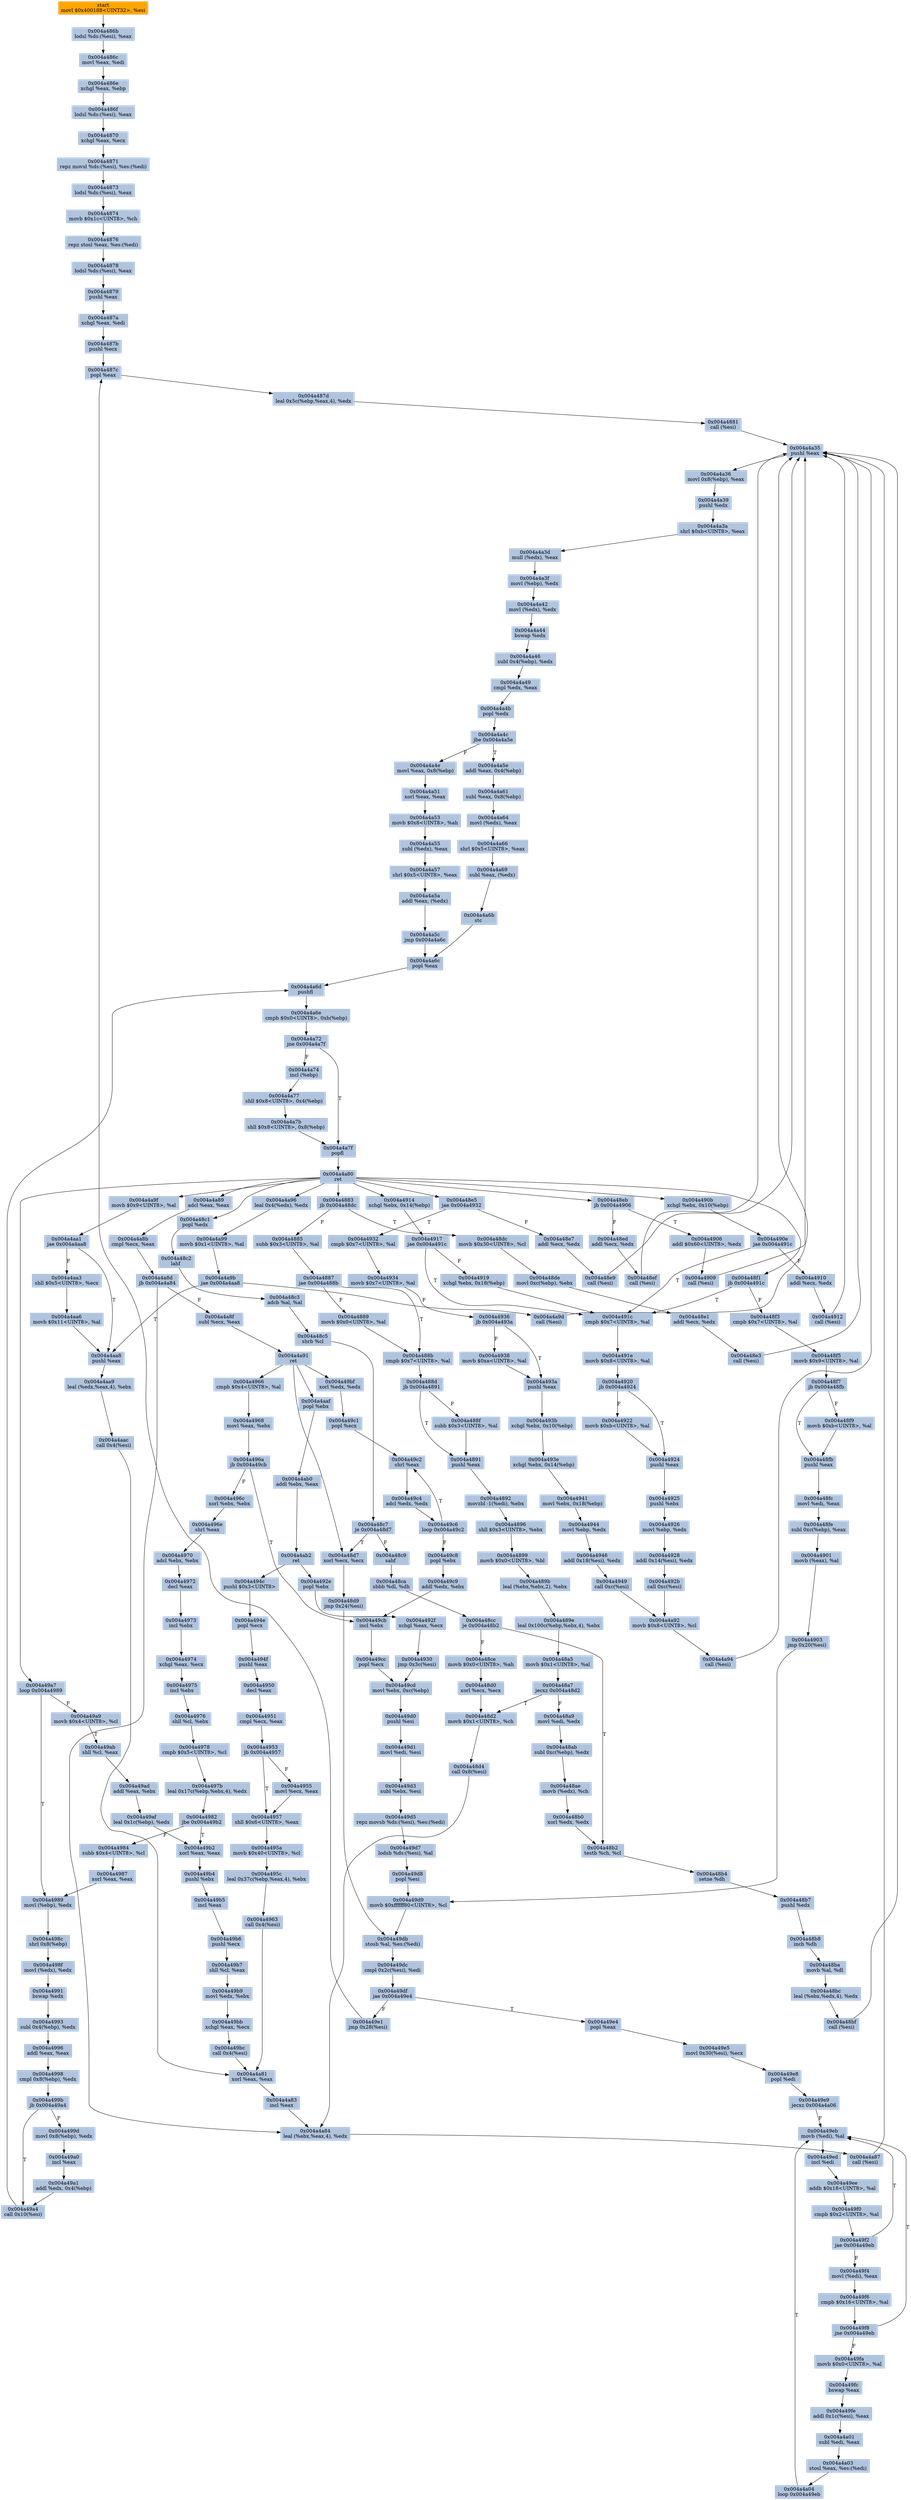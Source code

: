 digraph G {
node[shape=rectangle,style=filled,fillcolor=lightsteelblue,color=lightsteelblue]
bgcolor="transparent"
a0x004a4866movl_0x400188UINT32_esi[label="start\nmovl $0x400188<UINT32>, %esi",color="lightgrey",fillcolor="orange"];
a0x004a486blodsl_ds_esi__eax[label="0x004a486b\nlodsl %ds:(%esi), %eax"];
a0x004a486cmovl_eax_edi[label="0x004a486c\nmovl %eax, %edi"];
a0x004a486exchgl_eax_ebp[label="0x004a486e\nxchgl %eax, %ebp"];
a0x004a486flodsl_ds_esi__eax[label="0x004a486f\nlodsl %ds:(%esi), %eax"];
a0x004a4870xchgl_eax_ecx[label="0x004a4870\nxchgl %eax, %ecx"];
a0x004a4871repz_movsl_ds_esi__es_edi_[label="0x004a4871\nrepz movsl %ds:(%esi), %es:(%edi)"];
a0x004a4873lodsl_ds_esi__eax[label="0x004a4873\nlodsl %ds:(%esi), %eax"];
a0x004a4874movb_0x1cUINT8_ch[label="0x004a4874\nmovb $0x1c<UINT8>, %ch"];
a0x004a4876repz_stosl_eax_es_edi_[label="0x004a4876\nrepz stosl %eax, %es:(%edi)"];
a0x004a4878lodsl_ds_esi__eax[label="0x004a4878\nlodsl %ds:(%esi), %eax"];
a0x004a4879pushl_eax[label="0x004a4879\npushl %eax"];
a0x004a487axchgl_eax_edi[label="0x004a487a\nxchgl %eax, %edi"];
a0x004a487bpushl_ecx[label="0x004a487b\npushl %ecx"];
a0x004a487cpopl_eax[label="0x004a487c\npopl %eax"];
a0x004a487dleal_0x5cebpeax4__edx[label="0x004a487d\nleal 0x5c(%ebp,%eax,4), %edx"];
a0x004a4881call_esi_[label="0x004a4881\ncall (%esi)"];
a0x004a4a35pushl_eax[label="0x004a4a35\npushl %eax"];
a0x004a4a36movl_0x8ebp__eax[label="0x004a4a36\nmovl 0x8(%ebp), %eax"];
a0x004a4a39pushl_edx[label="0x004a4a39\npushl %edx"];
a0x004a4a3ashrl_0xbUINT8_eax[label="0x004a4a3a\nshrl $0xb<UINT8>, %eax"];
a0x004a4a3dmull_edx__eax[label="0x004a4a3d\nmull (%edx), %eax"];
a0x004a4a3fmovl_ebp__edx[label="0x004a4a3f\nmovl (%ebp), %edx"];
a0x004a4a42movl_edx__edx[label="0x004a4a42\nmovl (%edx), %edx"];
a0x004a4a44bswap_edx[label="0x004a4a44\nbswap %edx"];
a0x004a4a46subl_0x4ebp__edx[label="0x004a4a46\nsubl 0x4(%ebp), %edx"];
a0x004a4a49cmpl_edx_eax[label="0x004a4a49\ncmpl %edx, %eax"];
a0x004a4a4bpopl_edx[label="0x004a4a4b\npopl %edx"];
a0x004a4a4cjbe_0x004a4a5e[label="0x004a4a4c\njbe 0x004a4a5e"];
a0x004a4a4emovl_eax_0x8ebp_[label="0x004a4a4e\nmovl %eax, 0x8(%ebp)"];
a0x004a4a51xorl_eax_eax[label="0x004a4a51\nxorl %eax, %eax"];
a0x004a4a53movb_0x8UINT8_ah[label="0x004a4a53\nmovb $0x8<UINT8>, %ah"];
a0x004a4a55subl_edx__eax[label="0x004a4a55\nsubl (%edx), %eax"];
a0x004a4a57shrl_0x5UINT8_eax[label="0x004a4a57\nshrl $0x5<UINT8>, %eax"];
a0x004a4a5aaddl_eax_edx_[label="0x004a4a5a\naddl %eax, (%edx)"];
a0x004a4a5cjmp_0x004a4a6c[label="0x004a4a5c\njmp 0x004a4a6c"];
a0x004a4a6cpopl_eax[label="0x004a4a6c\npopl %eax"];
a0x004a4a6dpushfl_[label="0x004a4a6d\npushfl "];
a0x004a4a6ecmpb_0x0UINT8_0xbebp_[label="0x004a4a6e\ncmpb $0x0<UINT8>, 0xb(%ebp)"];
a0x004a4a72jne_0x004a4a7f[label="0x004a4a72\njne 0x004a4a7f"];
a0x004a4a7fpopfl_[label="0x004a4a7f\npopfl "];
a0x004a4a80ret[label="0x004a4a80\nret"];
a0x004a4883jb_0x004a48dc[label="0x004a4883\njb 0x004a48dc"];
a0x004a4885subb_0x3UINT8_al[label="0x004a4885\nsubb $0x3<UINT8>, %al"];
a0x004a4887jae_0x004a488b[label="0x004a4887\njae 0x004a488b"];
a0x004a4889movb_0x0UINT8_al[label="0x004a4889\nmovb $0x0<UINT8>, %al"];
a0x004a488bcmpb_0x7UINT8_al[label="0x004a488b\ncmpb $0x7<UINT8>, %al"];
a0x004a488djb_0x004a4891[label="0x004a488d\njb 0x004a4891"];
a0x004a4891pushl_eax[label="0x004a4891\npushl %eax"];
a0x004a4892movzbl__1edi__ebx[label="0x004a4892\nmovzbl -1(%edi), %ebx"];
a0x004a4896shll_0x3UINT8_ebx[label="0x004a4896\nshll $0x3<UINT8>, %ebx"];
a0x004a4899movb_0x0UINT8_bl[label="0x004a4899\nmovb $0x0<UINT8>, %bl"];
a0x004a489bleal_ebxebx2__ebx[label="0x004a489b\nleal (%ebx,%ebx,2), %ebx"];
a0x004a489eleal_0x100cebpebx4__ebx[label="0x004a489e\nleal 0x100c(%ebp,%ebx,4), %ebx"];
a0x004a48a5movb_0x1UINT8_al[label="0x004a48a5\nmovb $0x1<UINT8>, %al"];
a0x004a48a7jecxz_0x004a48d2[label="0x004a48a7\njecxz 0x004a48d2"];
a0x004a48d2movb_0x1UINT8_ch[label="0x004a48d2\nmovb $0x1<UINT8>, %ch"];
a0x004a48d4call_0x8esi_[label="0x004a48d4\ncall 0x8(%esi)"];
a0x004a4a84leal_ebxeax4__edx[label="0x004a4a84\nleal (%ebx,%eax,4), %edx"];
a0x004a4a87call_esi_[label="0x004a4a87\ncall (%esi)"];
a0x004a4a89adcl_eax_eax[label="0x004a4a89\nadcl %eax, %eax"];
a0x004a4a8bcmpl_ecx_eax[label="0x004a4a8b\ncmpl %ecx, %eax"];
a0x004a4a8djb_0x004a4a84[label="0x004a4a8d\njb 0x004a4a84"];
a0x004a4a5eaddl_eax_0x4ebp_[label="0x004a4a5e\naddl %eax, 0x4(%ebp)"];
a0x004a4a61subl_eax_0x8ebp_[label="0x004a4a61\nsubl %eax, 0x8(%ebp)"];
a0x004a4a64movl_edx__eax[label="0x004a4a64\nmovl (%edx), %eax"];
a0x004a4a66shrl_0x5UINT8_eax[label="0x004a4a66\nshrl $0x5<UINT8>, %eax"];
a0x004a4a69subl_eax_edx_[label="0x004a4a69\nsubl %eax, (%edx)"];
a0x004a4a6bstc_[label="0x004a4a6b\nstc "];
a0x004a4a74incl_ebp_[label="0x004a4a74\nincl (%ebp)"];
a0x004a4a77shll_0x8UINT8_0x4ebp_[label="0x004a4a77\nshll $0x8<UINT8>, 0x4(%ebp)"];
a0x004a4a7bshll_0x8UINT8_0x8ebp_[label="0x004a4a7b\nshll $0x8<UINT8>, 0x8(%ebp)"];
a0x004a4a8fsubl_ecx_eax[label="0x004a4a8f\nsubl %ecx, %eax"];
a0x004a4a91ret[label="0x004a4a91\nret"];
a0x004a48d7xorl_ecx_ecx[label="0x004a48d7\nxorl %ecx, %ecx"];
a0x004a48d9jmp_0x24esi_[label="0x004a48d9\njmp 0x24(%esi)"];
a0x004a49dbstosb_al_es_edi_[label="0x004a49db\nstosb %al, %es:(%edi)"];
a0x004a49dccmpl_0x2cesi__edi[label="0x004a49dc\ncmpl 0x2c(%esi), %edi"];
a0x004a49dfjae_0x004a49e4[label="0x004a49df\njae 0x004a49e4"];
a0x004a49e1jmp_0x28esi_[label="0x004a49e1\njmp 0x28(%esi)"];
a0x004a48dcmovb_0x30UINT8_cl[label="0x004a48dc\nmovb $0x30<UINT8>, %cl"];
a0x004a48demovl_0xcebp__ebx[label="0x004a48de\nmovl 0xc(%ebp), %ebx"];
a0x004a48e1addl_ecx_edx[label="0x004a48e1\naddl %ecx, %edx"];
a0x004a48e3call_esi_[label="0x004a48e3\ncall (%esi)"];
a0x004a48e5jae_0x004a4932[label="0x004a48e5\njae 0x004a4932"];
a0x004a4932cmpb_0x7UINT8_al[label="0x004a4932\ncmpb $0x7<UINT8>, %al"];
a0x004a4934movb_0x7UINT8_al[label="0x004a4934\nmovb $0x7<UINT8>, %al"];
a0x004a4936jb_0x004a493a[label="0x004a4936\njb 0x004a493a"];
a0x004a493apushl_eax[label="0x004a493a\npushl %eax"];
a0x004a493bxchgl_ebx_0x10ebp_[label="0x004a493b\nxchgl %ebx, 0x10(%ebp)"];
a0x004a493exchgl_ebx_0x14ebp_[label="0x004a493e\nxchgl %ebx, 0x14(%ebp)"];
a0x004a4941movl_ebx_0x18ebp_[label="0x004a4941\nmovl %ebx, 0x18(%ebp)"];
a0x004a4944movl_ebp_edx[label="0x004a4944\nmovl %ebp, %edx"];
a0x004a4946addl_0x18esi__edx[label="0x004a4946\naddl 0x18(%esi), %edx"];
a0x004a4949call_0xcesi_[label="0x004a4949\ncall 0xc(%esi)"];
a0x004a4a92movb_0x8UINT8_cl[label="0x004a4a92\nmovb $0x8<UINT8>, %cl"];
a0x004a4a94call_esi_[label="0x004a4a94\ncall (%esi)"];
a0x004a4a96leal_0x4edx__edx[label="0x004a4a96\nleal 0x4(%edx), %edx"];
a0x004a4a99movb_0x1UINT8_al[label="0x004a4a99\nmovb $0x1<UINT8>, %al"];
a0x004a4a9bjae_0x004a4aa8[label="0x004a4a9b\njae 0x004a4aa8"];
a0x004a4a9dcall_esi_[label="0x004a4a9d\ncall (%esi)"];
a0x004a4a9fmovb_0x9UINT8_al[label="0x004a4a9f\nmovb $0x9<UINT8>, %al"];
a0x004a4aa1jae_0x004a4aa8[label="0x004a4aa1\njae 0x004a4aa8"];
a0x004a4aa3shll_0x5UINT8_ecx[label="0x004a4aa3\nshll $0x5<UINT8>, %ecx"];
a0x004a4aa6movb_0x11UINT8_al[label="0x004a4aa6\nmovb $0x11<UINT8>, %al"];
a0x004a4aa8pushl_eax[label="0x004a4aa8\npushl %eax"];
a0x004a4aa9leal_edxeax4__ebx[label="0x004a4aa9\nleal (%edx,%eax,4), %ebx"];
a0x004a4aaccall_0x4esi_[label="0x004a4aac\ncall 0x4(%esi)"];
a0x004a4a81xorl_eax_eax[label="0x004a4a81\nxorl %eax, %eax"];
a0x004a4a83incl_eax[label="0x004a4a83\nincl %eax"];
a0x004a4aafpopl_ebx[label="0x004a4aaf\npopl %ebx"];
a0x004a4ab0addl_ebx_eax[label="0x004a4ab0\naddl %ebx, %eax"];
a0x004a4ab2ret[label="0x004a4ab2\nret"];
a0x004a494cpushl_0x3UINT8[label="0x004a494c\npushl $0x3<UINT8>"];
a0x004a494epopl_ecx[label="0x004a494e\npopl %ecx"];
a0x004a494fpushl_eax[label="0x004a494f\npushl %eax"];
a0x004a4950decl_eax[label="0x004a4950\ndecl %eax"];
a0x004a4951cmpl_ecx_eax[label="0x004a4951\ncmpl %ecx, %eax"];
a0x004a4953jb_0x004a4957[label="0x004a4953\njb 0x004a4957"];
a0x004a4955movl_ecx_eax[label="0x004a4955\nmovl %ecx, %eax"];
a0x004a4957shll_0x6UINT8_eax[label="0x004a4957\nshll $0x6<UINT8>, %eax"];
a0x004a495amovb_0x40UINT8_cl[label="0x004a495a\nmovb $0x40<UINT8>, %cl"];
a0x004a495cleal_0x37cebpeax4__ebx[label="0x004a495c\nleal 0x37c(%ebp,%eax,4), %ebx"];
a0x004a4963call_0x4esi_[label="0x004a4963\ncall 0x4(%esi)"];
a0x004a4966cmpb_0x4UINT8_al[label="0x004a4966\ncmpb $0x4<UINT8>, %al"];
a0x004a4968movl_eax_ebx[label="0x004a4968\nmovl %eax, %ebx"];
a0x004a496ajb_0x004a49cb[label="0x004a496a\njb 0x004a49cb"];
a0x004a496cxorl_ebx_ebx[label="0x004a496c\nxorl %ebx, %ebx"];
a0x004a496eshrl_eax[label="0x004a496e\nshrl %eax"];
a0x004a4970adcl_ebx_ebx[label="0x004a4970\nadcl %ebx, %ebx"];
a0x004a4972decl_eax[label="0x004a4972\ndecl %eax"];
a0x004a4973incl_ebx[label="0x004a4973\nincl %ebx"];
a0x004a4974xchgl_eax_ecx[label="0x004a4974\nxchgl %eax, %ecx"];
a0x004a4975incl_ebx[label="0x004a4975\nincl %ebx"];
a0x004a4976shll_cl_ebx[label="0x004a4976\nshll %cl, %ebx"];
a0x004a4978cmpb_0x5UINT8_cl[label="0x004a4978\ncmpb $0x5<UINT8>, %cl"];
a0x004a497bleal_0x17cebpebx4__edx[label="0x004a497b\nleal 0x17c(%ebp,%ebx,4), %edx"];
a0x004a4982jbe_0x004a49b2[label="0x004a4982\njbe 0x004a49b2"];
a0x004a49b2xorl_eax_eax[label="0x004a49b2\nxorl %eax, %eax"];
a0x004a49b4pushl_ebx[label="0x004a49b4\npushl %ebx"];
a0x004a49b5incl_eax[label="0x004a49b5\nincl %eax"];
a0x004a49b6pushl_ecx[label="0x004a49b6\npushl %ecx"];
a0x004a49b7shll_cl_eax[label="0x004a49b7\nshll %cl, %eax"];
a0x004a49b9movl_edx_ebx[label="0x004a49b9\nmovl %edx, %ebx"];
a0x004a49bbxchgl_eax_ecx[label="0x004a49bb\nxchgl %eax, %ecx"];
a0x004a49bccall_0x4esi_[label="0x004a49bc\ncall 0x4(%esi)"];
a0x004a49bfxorl_edx_edx[label="0x004a49bf\nxorl %edx, %edx"];
a0x004a49c1popl_ecx[label="0x004a49c1\npopl %ecx"];
a0x004a49c2shrl_eax[label="0x004a49c2\nshrl %eax"];
a0x004a49c4adcl_edx_edx[label="0x004a49c4\nadcl %edx, %edx"];
a0x004a49c6loop_0x004a49c2[label="0x004a49c6\nloop 0x004a49c2"];
a0x004a49c8popl_ebx[label="0x004a49c8\npopl %ebx"];
a0x004a49c9addl_edx_ebx[label="0x004a49c9\naddl %edx, %ebx"];
a0x004a49cbincl_ebx[label="0x004a49cb\nincl %ebx"];
a0x004a49ccpopl_ecx[label="0x004a49cc\npopl %ecx"];
a0x004a49cdmovl_ebx_0xcebp_[label="0x004a49cd\nmovl %ebx, 0xc(%ebp)"];
a0x004a49d0pushl_esi[label="0x004a49d0\npushl %esi"];
a0x004a49d1movl_edi_esi[label="0x004a49d1\nmovl %edi, %esi"];
a0x004a49d3subl_ebx_esi[label="0x004a49d3\nsubl %ebx, %esi"];
a0x004a49d5repz_movsb_ds_esi__es_edi_[label="0x004a49d5\nrepz movsb %ds:(%esi), %es:(%edi)"];
a0x004a49d7lodsb_ds_esi__al[label="0x004a49d7\nlodsb %ds:(%esi), %al"];
a0x004a49d8popl_esi[label="0x004a49d8\npopl %esi"];
a0x004a49d9movb_0xffffff80UINT8_cl[label="0x004a49d9\nmovb $0xffffff80<UINT8>, %cl"];
a0x004a48a9movl_edi_edx[label="0x004a48a9\nmovl %edi, %edx"];
a0x004a48absubl_0xcebp__edx[label="0x004a48ab\nsubl 0xc(%ebp), %edx"];
a0x004a48aemovb_edx__ch[label="0x004a48ae\nmovb (%edx), %ch"];
a0x004a48b0xorl_edx_edx[label="0x004a48b0\nxorl %edx, %edx"];
a0x004a48b2testb_ch_cl[label="0x004a48b2\ntestb %ch, %cl"];
a0x004a48b4setne_dh[label="0x004a48b4\nsetne %dh"];
a0x004a48b7pushl_edx[label="0x004a48b7\npushl %edx"];
a0x004a48b8incb_dh[label="0x004a48b8\nincb %dh"];
a0x004a48bamovb_al_dl[label="0x004a48ba\nmovb %al, %dl"];
a0x004a48bcleal_ebxedx4__edx[label="0x004a48bc\nleal (%ebx,%edx,4), %edx"];
a0x004a48bfcall_esi_[label="0x004a48bf\ncall (%esi)"];
a0x004a48c1popl_edx[label="0x004a48c1\npopl %edx"];
a0x004a48c2lahf_[label="0x004a48c2\nlahf "];
a0x004a48c3adcb_al_al[label="0x004a48c3\nadcb %al, %al"];
a0x004a48c5shrb_cl[label="0x004a48c5\nshrb %cl"];
a0x004a48c7je_0x004a48d7[label="0x004a48c7\nje 0x004a48d7"];
a0x004a48c9sahf_[label="0x004a48c9\nsahf "];
a0x004a48casbbb_dl_dh[label="0x004a48ca\nsbbb %dl, %dh"];
a0x004a48ccje_0x004a48b2[label="0x004a48cc\nje 0x004a48b2"];
a0x004a48cemovb_0x0UINT8_ah[label="0x004a48ce\nmovb $0x0<UINT8>, %ah"];
a0x004a48d0xorl_ecx_ecx[label="0x004a48d0\nxorl %ecx, %ecx"];
a0x004a4984subb_0x4UINT8_cl[label="0x004a4984\nsubb $0x4<UINT8>, %cl"];
a0x004a4987xorl_eax_eax[label="0x004a4987\nxorl %eax, %eax"];
a0x004a4989movl_ebp__edx[label="0x004a4989\nmovl (%ebp), %edx"];
a0x004a498cshrl_0x8ebp_[label="0x004a498c\nshrl 0x8(%ebp)"];
a0x004a498fmovl_edx__edx[label="0x004a498f\nmovl (%edx), %edx"];
a0x004a4991bswap_edx[label="0x004a4991\nbswap %edx"];
a0x004a4993subl_0x4ebp__edx[label="0x004a4993\nsubl 0x4(%ebp), %edx"];
a0x004a4996addl_eax_eax[label="0x004a4996\naddl %eax, %eax"];
a0x004a4998cmpl_0x8ebp__edx[label="0x004a4998\ncmpl 0x8(%ebp), %edx"];
a0x004a499bjb_0x004a49a4[label="0x004a499b\njb 0x004a49a4"];
a0x004a49a4call_0x10esi_[label="0x004a49a4\ncall 0x10(%esi)"];
a0x004a49a7loop_0x004a4989[label="0x004a49a7\nloop 0x004a4989"];
a0x004a499dmovl_0x8ebp__edx[label="0x004a499d\nmovl 0x8(%ebp), %edx"];
a0x004a49a0incl_eax[label="0x004a49a0\nincl %eax"];
a0x004a49a1addl_edx_0x4ebp_[label="0x004a49a1\naddl %edx, 0x4(%ebp)"];
a0x004a49a9movb_0x4UINT8_cl[label="0x004a49a9\nmovb $0x4<UINT8>, %cl"];
a0x004a49abshll_cl_eax[label="0x004a49ab\nshll %cl, %eax"];
a0x004a49adaddl_eax_ebx[label="0x004a49ad\naddl %eax, %ebx"];
a0x004a49afleal_0x1cebp__edx[label="0x004a49af\nleal 0x1c(%ebp), %edx"];
a0x004a48e7addl_ecx_edx[label="0x004a48e7\naddl %ecx, %edx"];
a0x004a48e9call_esi_[label="0x004a48e9\ncall (%esi)"];
a0x004a48ebjb_0x004a4906[label="0x004a48eb\njb 0x004a4906"];
a0x004a48edaddl_ecx_edx[label="0x004a48ed\naddl %ecx, %edx"];
a0x004a48efcall_esi_[label="0x004a48ef\ncall (%esi)"];
a0x004a48f1jb_0x004a491c[label="0x004a48f1\njb 0x004a491c"];
a0x004a48f3cmpb_0x7UINT8_al[label="0x004a48f3\ncmpb $0x7<UINT8>, %al"];
a0x004a48f5movb_0x9UINT8_al[label="0x004a48f5\nmovb $0x9<UINT8>, %al"];
a0x004a48f7jb_0x004a48fb[label="0x004a48f7\njb 0x004a48fb"];
a0x004a48fbpushl_eax[label="0x004a48fb\npushl %eax"];
a0x004a48fcmovl_edi_eax[label="0x004a48fc\nmovl %edi, %eax"];
a0x004a48fesubl_0xcebp__eax[label="0x004a48fe\nsubl 0xc(%ebp), %eax"];
a0x004a4901movb_eax__al[label="0x004a4901\nmovb (%eax), %al"];
a0x004a4903jmp_0x20esi_[label="0x004a4903\njmp 0x20(%esi)"];
a0x004a4906addl_0x60UINT8_edx[label="0x004a4906\naddl $0x60<UINT8>, %edx"];
a0x004a4909call_esi_[label="0x004a4909\ncall (%esi)"];
a0x004a490bxchgl_ebx_0x10ebp_[label="0x004a490b\nxchgl %ebx, 0x10(%ebp)"];
a0x004a490ejae_0x004a491c[label="0x004a490e\njae 0x004a491c"];
a0x004a4910addl_ecx_edx[label="0x004a4910\naddl %ecx, %edx"];
a0x004a4912call_esi_[label="0x004a4912\ncall (%esi)"];
a0x004a4914xchgl_ebx_0x14ebp_[label="0x004a4914\nxchgl %ebx, 0x14(%ebp)"];
a0x004a4917jae_0x004a491c[label="0x004a4917\njae 0x004a491c"];
a0x004a4919xchgl_ebx_0x18ebp_[label="0x004a4919\nxchgl %ebx, 0x18(%ebp)"];
a0x004a491ccmpb_0x7UINT8_al[label="0x004a491c\ncmpb $0x7<UINT8>, %al"];
a0x004a491emovb_0x8UINT8_al[label="0x004a491e\nmovb $0x8<UINT8>, %al"];
a0x004a4920jb_0x004a4924[label="0x004a4920\njb 0x004a4924"];
a0x004a4924pushl_eax[label="0x004a4924\npushl %eax"];
a0x004a4925pushl_ebx[label="0x004a4925\npushl %ebx"];
a0x004a4926movl_ebp_edx[label="0x004a4926\nmovl %ebp, %edx"];
a0x004a4928addl_0x14esi__edx[label="0x004a4928\naddl 0x14(%esi), %edx"];
a0x004a492bcall_0xcesi_[label="0x004a492b\ncall 0xc(%esi)"];
a0x004a492epopl_ebx[label="0x004a492e\npopl %ebx"];
a0x004a492fxchgl_eax_ecx[label="0x004a492f\nxchgl %eax, %ecx"];
a0x004a4930jmp_0x3cesi_[label="0x004a4930\njmp 0x3c(%esi)"];
a0x004a4922movb_0xbUINT8_al[label="0x004a4922\nmovb $0xb<UINT8>, %al"];
a0x004a488fsubb_0x3UINT8_al[label="0x004a488f\nsubb $0x3<UINT8>, %al"];
a0x004a4938movb_0xaUINT8_al[label="0x004a4938\nmovb $0xa<UINT8>, %al"];
a0x004a48f9movb_0xbUINT8_al[label="0x004a48f9\nmovb $0xb<UINT8>, %al"];
a0x004a49e4popl_eax[label="0x004a49e4\npopl %eax"];
a0x004a49e5movl_0x30esi__ecx[label="0x004a49e5\nmovl 0x30(%esi), %ecx"];
a0x004a49e8popl_edi[label="0x004a49e8\npopl %edi"];
a0x004a49e9jecxz_0x004a4a06[label="0x004a49e9\njecxz 0x004a4a06"];
a0x004a49ebmovb_edi__al[label="0x004a49eb\nmovb (%edi), %al"];
a0x004a49edincl_edi[label="0x004a49ed\nincl %edi"];
a0x004a49eeaddb_0x18UINT8_al[label="0x004a49ee\naddb $0x18<UINT8>, %al"];
a0x004a49f0cmpb_0x2UINT8_al[label="0x004a49f0\ncmpb $0x2<UINT8>, %al"];
a0x004a49f2jae_0x004a49eb[label="0x004a49f2\njae 0x004a49eb"];
a0x004a49f4movl_edi__eax[label="0x004a49f4\nmovl (%edi), %eax"];
a0x004a49f6cmpb_0x16UINT8_al[label="0x004a49f6\ncmpb $0x16<UINT8>, %al"];
a0x004a49f8jne_0x004a49eb[label="0x004a49f8\njne 0x004a49eb"];
a0x004a49famovb_0x0UINT8_al[label="0x004a49fa\nmovb $0x0<UINT8>, %al"];
a0x004a49fcbswap_eax[label="0x004a49fc\nbswap %eax"];
a0x004a49feaddl_0x1cesi__eax[label="0x004a49fe\naddl 0x1c(%esi), %eax"];
a0x004a4a01subl_edi_eax[label="0x004a4a01\nsubl %edi, %eax"];
a0x004a4a03stosl_eax_es_edi_[label="0x004a4a03\nstosl %eax, %es:(%edi)"];
a0x004a4a04loop_0x004a49eb[label="0x004a4a04\nloop 0x004a49eb"];
a0x004a4866movl_0x400188UINT32_esi -> a0x004a486blodsl_ds_esi__eax [color="#000000"];
a0x004a486blodsl_ds_esi__eax -> a0x004a486cmovl_eax_edi [color="#000000"];
a0x004a486cmovl_eax_edi -> a0x004a486exchgl_eax_ebp [color="#000000"];
a0x004a486exchgl_eax_ebp -> a0x004a486flodsl_ds_esi__eax [color="#000000"];
a0x004a486flodsl_ds_esi__eax -> a0x004a4870xchgl_eax_ecx [color="#000000"];
a0x004a4870xchgl_eax_ecx -> a0x004a4871repz_movsl_ds_esi__es_edi_ [color="#000000"];
a0x004a4871repz_movsl_ds_esi__es_edi_ -> a0x004a4873lodsl_ds_esi__eax [color="#000000"];
a0x004a4873lodsl_ds_esi__eax -> a0x004a4874movb_0x1cUINT8_ch [color="#000000"];
a0x004a4874movb_0x1cUINT8_ch -> a0x004a4876repz_stosl_eax_es_edi_ [color="#000000"];
a0x004a4876repz_stosl_eax_es_edi_ -> a0x004a4878lodsl_ds_esi__eax [color="#000000"];
a0x004a4878lodsl_ds_esi__eax -> a0x004a4879pushl_eax [color="#000000"];
a0x004a4879pushl_eax -> a0x004a487axchgl_eax_edi [color="#000000"];
a0x004a487axchgl_eax_edi -> a0x004a487bpushl_ecx [color="#000000"];
a0x004a487bpushl_ecx -> a0x004a487cpopl_eax [color="#000000"];
a0x004a487cpopl_eax -> a0x004a487dleal_0x5cebpeax4__edx [color="#000000"];
a0x004a487dleal_0x5cebpeax4__edx -> a0x004a4881call_esi_ [color="#000000"];
a0x004a4881call_esi_ -> a0x004a4a35pushl_eax [color="#000000"];
a0x004a4a35pushl_eax -> a0x004a4a36movl_0x8ebp__eax [color="#000000"];
a0x004a4a36movl_0x8ebp__eax -> a0x004a4a39pushl_edx [color="#000000"];
a0x004a4a39pushl_edx -> a0x004a4a3ashrl_0xbUINT8_eax [color="#000000"];
a0x004a4a3ashrl_0xbUINT8_eax -> a0x004a4a3dmull_edx__eax [color="#000000"];
a0x004a4a3dmull_edx__eax -> a0x004a4a3fmovl_ebp__edx [color="#000000"];
a0x004a4a3fmovl_ebp__edx -> a0x004a4a42movl_edx__edx [color="#000000"];
a0x004a4a42movl_edx__edx -> a0x004a4a44bswap_edx [color="#000000"];
a0x004a4a44bswap_edx -> a0x004a4a46subl_0x4ebp__edx [color="#000000"];
a0x004a4a46subl_0x4ebp__edx -> a0x004a4a49cmpl_edx_eax [color="#000000"];
a0x004a4a49cmpl_edx_eax -> a0x004a4a4bpopl_edx [color="#000000"];
a0x004a4a4bpopl_edx -> a0x004a4a4cjbe_0x004a4a5e [color="#000000"];
a0x004a4a4cjbe_0x004a4a5e -> a0x004a4a4emovl_eax_0x8ebp_ [color="#000000",label="F"];
a0x004a4a4emovl_eax_0x8ebp_ -> a0x004a4a51xorl_eax_eax [color="#000000"];
a0x004a4a51xorl_eax_eax -> a0x004a4a53movb_0x8UINT8_ah [color="#000000"];
a0x004a4a53movb_0x8UINT8_ah -> a0x004a4a55subl_edx__eax [color="#000000"];
a0x004a4a55subl_edx__eax -> a0x004a4a57shrl_0x5UINT8_eax [color="#000000"];
a0x004a4a57shrl_0x5UINT8_eax -> a0x004a4a5aaddl_eax_edx_ [color="#000000"];
a0x004a4a5aaddl_eax_edx_ -> a0x004a4a5cjmp_0x004a4a6c [color="#000000"];
a0x004a4a5cjmp_0x004a4a6c -> a0x004a4a6cpopl_eax [color="#000000"];
a0x004a4a6cpopl_eax -> a0x004a4a6dpushfl_ [color="#000000"];
a0x004a4a6dpushfl_ -> a0x004a4a6ecmpb_0x0UINT8_0xbebp_ [color="#000000"];
a0x004a4a6ecmpb_0x0UINT8_0xbebp_ -> a0x004a4a72jne_0x004a4a7f [color="#000000"];
a0x004a4a72jne_0x004a4a7f -> a0x004a4a7fpopfl_ [color="#000000",label="T"];
a0x004a4a7fpopfl_ -> a0x004a4a80ret [color="#000000"];
a0x004a4a80ret -> a0x004a4883jb_0x004a48dc [color="#000000"];
a0x004a4883jb_0x004a48dc -> a0x004a4885subb_0x3UINT8_al [color="#000000",label="F"];
a0x004a4885subb_0x3UINT8_al -> a0x004a4887jae_0x004a488b [color="#000000"];
a0x004a4887jae_0x004a488b -> a0x004a4889movb_0x0UINT8_al [color="#000000",label="F"];
a0x004a4889movb_0x0UINT8_al -> a0x004a488bcmpb_0x7UINT8_al [color="#000000"];
a0x004a488bcmpb_0x7UINT8_al -> a0x004a488djb_0x004a4891 [color="#000000"];
a0x004a488djb_0x004a4891 -> a0x004a4891pushl_eax [color="#000000",label="T"];
a0x004a4891pushl_eax -> a0x004a4892movzbl__1edi__ebx [color="#000000"];
a0x004a4892movzbl__1edi__ebx -> a0x004a4896shll_0x3UINT8_ebx [color="#000000"];
a0x004a4896shll_0x3UINT8_ebx -> a0x004a4899movb_0x0UINT8_bl [color="#000000"];
a0x004a4899movb_0x0UINT8_bl -> a0x004a489bleal_ebxebx2__ebx [color="#000000"];
a0x004a489bleal_ebxebx2__ebx -> a0x004a489eleal_0x100cebpebx4__ebx [color="#000000"];
a0x004a489eleal_0x100cebpebx4__ebx -> a0x004a48a5movb_0x1UINT8_al [color="#000000"];
a0x004a48a5movb_0x1UINT8_al -> a0x004a48a7jecxz_0x004a48d2 [color="#000000"];
a0x004a48a7jecxz_0x004a48d2 -> a0x004a48d2movb_0x1UINT8_ch [color="#000000",label="T"];
a0x004a48d2movb_0x1UINT8_ch -> a0x004a48d4call_0x8esi_ [color="#000000"];
a0x004a48d4call_0x8esi_ -> a0x004a4a84leal_ebxeax4__edx [color="#000000"];
a0x004a4a84leal_ebxeax4__edx -> a0x004a4a87call_esi_ [color="#000000"];
a0x004a4a87call_esi_ -> a0x004a4a35pushl_eax [color="#000000"];
a0x004a4a80ret -> a0x004a4a89adcl_eax_eax [color="#000000"];
a0x004a4a89adcl_eax_eax -> a0x004a4a8bcmpl_ecx_eax [color="#000000"];
a0x004a4a8bcmpl_ecx_eax -> a0x004a4a8djb_0x004a4a84 [color="#000000"];
a0x004a4a8djb_0x004a4a84 -> a0x004a4a84leal_ebxeax4__edx [color="#000000",label="T"];
a0x004a4a4cjbe_0x004a4a5e -> a0x004a4a5eaddl_eax_0x4ebp_ [color="#000000",label="T"];
a0x004a4a5eaddl_eax_0x4ebp_ -> a0x004a4a61subl_eax_0x8ebp_ [color="#000000"];
a0x004a4a61subl_eax_0x8ebp_ -> a0x004a4a64movl_edx__eax [color="#000000"];
a0x004a4a64movl_edx__eax -> a0x004a4a66shrl_0x5UINT8_eax [color="#000000"];
a0x004a4a66shrl_0x5UINT8_eax -> a0x004a4a69subl_eax_edx_ [color="#000000"];
a0x004a4a69subl_eax_edx_ -> a0x004a4a6bstc_ [color="#000000"];
a0x004a4a6bstc_ -> a0x004a4a6cpopl_eax [color="#000000"];
a0x004a4a72jne_0x004a4a7f -> a0x004a4a74incl_ebp_ [color="#000000",label="F"];
a0x004a4a74incl_ebp_ -> a0x004a4a77shll_0x8UINT8_0x4ebp_ [color="#000000"];
a0x004a4a77shll_0x8UINT8_0x4ebp_ -> a0x004a4a7bshll_0x8UINT8_0x8ebp_ [color="#000000"];
a0x004a4a7bshll_0x8UINT8_0x8ebp_ -> a0x004a4a7fpopfl_ [color="#000000"];
a0x004a4a8djb_0x004a4a84 -> a0x004a4a8fsubl_ecx_eax [color="#000000",label="F"];
a0x004a4a8fsubl_ecx_eax -> a0x004a4a91ret [color="#000000"];
a0x004a4a91ret -> a0x004a48d7xorl_ecx_ecx [color="#000000"];
a0x004a48d7xorl_ecx_ecx -> a0x004a48d9jmp_0x24esi_ [color="#000000"];
a0x004a48d9jmp_0x24esi_ -> a0x004a49dbstosb_al_es_edi_ [color="#000000"];
a0x004a49dbstosb_al_es_edi_ -> a0x004a49dccmpl_0x2cesi__edi [color="#000000"];
a0x004a49dccmpl_0x2cesi__edi -> a0x004a49dfjae_0x004a49e4 [color="#000000"];
a0x004a49dfjae_0x004a49e4 -> a0x004a49e1jmp_0x28esi_ [color="#000000",label="F"];
a0x004a49e1jmp_0x28esi_ -> a0x004a487cpopl_eax [color="#000000"];
a0x004a4883jb_0x004a48dc -> a0x004a48dcmovb_0x30UINT8_cl [color="#000000",label="T"];
a0x004a48dcmovb_0x30UINT8_cl -> a0x004a48demovl_0xcebp__ebx [color="#000000"];
a0x004a48demovl_0xcebp__ebx -> a0x004a48e1addl_ecx_edx [color="#000000"];
a0x004a48e1addl_ecx_edx -> a0x004a48e3call_esi_ [color="#000000"];
a0x004a48e3call_esi_ -> a0x004a4a35pushl_eax [color="#000000"];
a0x004a4a80ret -> a0x004a48e5jae_0x004a4932 [color="#000000"];
a0x004a48e5jae_0x004a4932 -> a0x004a4932cmpb_0x7UINT8_al [color="#000000",label="T"];
a0x004a4932cmpb_0x7UINT8_al -> a0x004a4934movb_0x7UINT8_al [color="#000000"];
a0x004a4934movb_0x7UINT8_al -> a0x004a4936jb_0x004a493a [color="#000000"];
a0x004a4936jb_0x004a493a -> a0x004a493apushl_eax [color="#000000",label="T"];
a0x004a493apushl_eax -> a0x004a493bxchgl_ebx_0x10ebp_ [color="#000000"];
a0x004a493bxchgl_ebx_0x10ebp_ -> a0x004a493exchgl_ebx_0x14ebp_ [color="#000000"];
a0x004a493exchgl_ebx_0x14ebp_ -> a0x004a4941movl_ebx_0x18ebp_ [color="#000000"];
a0x004a4941movl_ebx_0x18ebp_ -> a0x004a4944movl_ebp_edx [color="#000000"];
a0x004a4944movl_ebp_edx -> a0x004a4946addl_0x18esi__edx [color="#000000"];
a0x004a4946addl_0x18esi__edx -> a0x004a4949call_0xcesi_ [color="#000000"];
a0x004a4949call_0xcesi_ -> a0x004a4a92movb_0x8UINT8_cl [color="#000000"];
a0x004a4a92movb_0x8UINT8_cl -> a0x004a4a94call_esi_ [color="#000000"];
a0x004a4a94call_esi_ -> a0x004a4a35pushl_eax [color="#000000"];
a0x004a4a80ret -> a0x004a4a96leal_0x4edx__edx [color="#000000"];
a0x004a4a96leal_0x4edx__edx -> a0x004a4a99movb_0x1UINT8_al [color="#000000"];
a0x004a4a99movb_0x1UINT8_al -> a0x004a4a9bjae_0x004a4aa8 [color="#000000"];
a0x004a4a9bjae_0x004a4aa8 -> a0x004a4a9dcall_esi_ [color="#000000",label="F"];
a0x004a4a9dcall_esi_ -> a0x004a4a35pushl_eax [color="#000000"];
a0x004a4a80ret -> a0x004a4a9fmovb_0x9UINT8_al [color="#000000"];
a0x004a4a9fmovb_0x9UINT8_al -> a0x004a4aa1jae_0x004a4aa8 [color="#000000"];
a0x004a4aa1jae_0x004a4aa8 -> a0x004a4aa3shll_0x5UINT8_ecx [color="#000000",label="F"];
a0x004a4aa3shll_0x5UINT8_ecx -> a0x004a4aa6movb_0x11UINT8_al [color="#000000"];
a0x004a4aa6movb_0x11UINT8_al -> a0x004a4aa8pushl_eax [color="#000000"];
a0x004a4aa8pushl_eax -> a0x004a4aa9leal_edxeax4__ebx [color="#000000"];
a0x004a4aa9leal_edxeax4__ebx -> a0x004a4aaccall_0x4esi_ [color="#000000"];
a0x004a4aaccall_0x4esi_ -> a0x004a4a81xorl_eax_eax [color="#000000"];
a0x004a4a81xorl_eax_eax -> a0x004a4a83incl_eax [color="#000000"];
a0x004a4a83incl_eax -> a0x004a4a84leal_ebxeax4__edx [color="#000000"];
a0x004a4a91ret -> a0x004a4aafpopl_ebx [color="#000000"];
a0x004a4aafpopl_ebx -> a0x004a4ab0addl_ebx_eax [color="#000000"];
a0x004a4ab0addl_ebx_eax -> a0x004a4ab2ret [color="#000000"];
a0x004a4ab2ret -> a0x004a494cpushl_0x3UINT8 [color="#000000"];
a0x004a494cpushl_0x3UINT8 -> a0x004a494epopl_ecx [color="#000000"];
a0x004a494epopl_ecx -> a0x004a494fpushl_eax [color="#000000"];
a0x004a494fpushl_eax -> a0x004a4950decl_eax [color="#000000"];
a0x004a4950decl_eax -> a0x004a4951cmpl_ecx_eax [color="#000000"];
a0x004a4951cmpl_ecx_eax -> a0x004a4953jb_0x004a4957 [color="#000000"];
a0x004a4953jb_0x004a4957 -> a0x004a4955movl_ecx_eax [color="#000000",label="F"];
a0x004a4955movl_ecx_eax -> a0x004a4957shll_0x6UINT8_eax [color="#000000"];
a0x004a4957shll_0x6UINT8_eax -> a0x004a495amovb_0x40UINT8_cl [color="#000000"];
a0x004a495amovb_0x40UINT8_cl -> a0x004a495cleal_0x37cebpeax4__ebx [color="#000000"];
a0x004a495cleal_0x37cebpeax4__ebx -> a0x004a4963call_0x4esi_ [color="#000000"];
a0x004a4963call_0x4esi_ -> a0x004a4a81xorl_eax_eax [color="#000000"];
a0x004a4a91ret -> a0x004a4966cmpb_0x4UINT8_al [color="#000000"];
a0x004a4966cmpb_0x4UINT8_al -> a0x004a4968movl_eax_ebx [color="#000000"];
a0x004a4968movl_eax_ebx -> a0x004a496ajb_0x004a49cb [color="#000000"];
a0x004a496ajb_0x004a49cb -> a0x004a496cxorl_ebx_ebx [color="#000000",label="F"];
a0x004a496cxorl_ebx_ebx -> a0x004a496eshrl_eax [color="#000000"];
a0x004a496eshrl_eax -> a0x004a4970adcl_ebx_ebx [color="#000000"];
a0x004a4970adcl_ebx_ebx -> a0x004a4972decl_eax [color="#000000"];
a0x004a4972decl_eax -> a0x004a4973incl_ebx [color="#000000"];
a0x004a4973incl_ebx -> a0x004a4974xchgl_eax_ecx [color="#000000"];
a0x004a4974xchgl_eax_ecx -> a0x004a4975incl_ebx [color="#000000"];
a0x004a4975incl_ebx -> a0x004a4976shll_cl_ebx [color="#000000"];
a0x004a4976shll_cl_ebx -> a0x004a4978cmpb_0x5UINT8_cl [color="#000000"];
a0x004a4978cmpb_0x5UINT8_cl -> a0x004a497bleal_0x17cebpebx4__edx [color="#000000"];
a0x004a497bleal_0x17cebpebx4__edx -> a0x004a4982jbe_0x004a49b2 [color="#000000"];
a0x004a4982jbe_0x004a49b2 -> a0x004a49b2xorl_eax_eax [color="#000000",label="T"];
a0x004a49b2xorl_eax_eax -> a0x004a49b4pushl_ebx [color="#000000"];
a0x004a49b4pushl_ebx -> a0x004a49b5incl_eax [color="#000000"];
a0x004a49b5incl_eax -> a0x004a49b6pushl_ecx [color="#000000"];
a0x004a49b6pushl_ecx -> a0x004a49b7shll_cl_eax [color="#000000"];
a0x004a49b7shll_cl_eax -> a0x004a49b9movl_edx_ebx [color="#000000"];
a0x004a49b9movl_edx_ebx -> a0x004a49bbxchgl_eax_ecx [color="#000000"];
a0x004a49bbxchgl_eax_ecx -> a0x004a49bccall_0x4esi_ [color="#000000"];
a0x004a49bccall_0x4esi_ -> a0x004a4a81xorl_eax_eax [color="#000000"];
a0x004a4a91ret -> a0x004a49bfxorl_edx_edx [color="#000000"];
a0x004a49bfxorl_edx_edx -> a0x004a49c1popl_ecx [color="#000000"];
a0x004a49c1popl_ecx -> a0x004a49c2shrl_eax [color="#000000"];
a0x004a49c2shrl_eax -> a0x004a49c4adcl_edx_edx [color="#000000"];
a0x004a49c4adcl_edx_edx -> a0x004a49c6loop_0x004a49c2 [color="#000000"];
a0x004a49c6loop_0x004a49c2 -> a0x004a49c2shrl_eax [color="#000000",label="T"];
a0x004a49c6loop_0x004a49c2 -> a0x004a49c8popl_ebx [color="#000000",label="F"];
a0x004a49c8popl_ebx -> a0x004a49c9addl_edx_ebx [color="#000000"];
a0x004a49c9addl_edx_ebx -> a0x004a49cbincl_ebx [color="#000000"];
a0x004a49cbincl_ebx -> a0x004a49ccpopl_ecx [color="#000000"];
a0x004a49ccpopl_ecx -> a0x004a49cdmovl_ebx_0xcebp_ [color="#000000"];
a0x004a49cdmovl_ebx_0xcebp_ -> a0x004a49d0pushl_esi [color="#000000"];
a0x004a49d0pushl_esi -> a0x004a49d1movl_edi_esi [color="#000000"];
a0x004a49d1movl_edi_esi -> a0x004a49d3subl_ebx_esi [color="#000000"];
a0x004a49d3subl_ebx_esi -> a0x004a49d5repz_movsb_ds_esi__es_edi_ [color="#000000"];
a0x004a49d5repz_movsb_ds_esi__es_edi_ -> a0x004a49d7lodsb_ds_esi__al [color="#000000"];
a0x004a49d7lodsb_ds_esi__al -> a0x004a49d8popl_esi [color="#000000"];
a0x004a49d8popl_esi -> a0x004a49d9movb_0xffffff80UINT8_cl [color="#000000"];
a0x004a49d9movb_0xffffff80UINT8_cl -> a0x004a49dbstosb_al_es_edi_ [color="#000000"];
a0x004a4887jae_0x004a488b -> a0x004a488bcmpb_0x7UINT8_al [color="#000000",label="T"];
a0x004a48a7jecxz_0x004a48d2 -> a0x004a48a9movl_edi_edx [color="#000000",label="F"];
a0x004a48a9movl_edi_edx -> a0x004a48absubl_0xcebp__edx [color="#000000"];
a0x004a48absubl_0xcebp__edx -> a0x004a48aemovb_edx__ch [color="#000000"];
a0x004a48aemovb_edx__ch -> a0x004a48b0xorl_edx_edx [color="#000000"];
a0x004a48b0xorl_edx_edx -> a0x004a48b2testb_ch_cl [color="#000000"];
a0x004a48b2testb_ch_cl -> a0x004a48b4setne_dh [color="#000000"];
a0x004a48b4setne_dh -> a0x004a48b7pushl_edx [color="#000000"];
a0x004a48b7pushl_edx -> a0x004a48b8incb_dh [color="#000000"];
a0x004a48b8incb_dh -> a0x004a48bamovb_al_dl [color="#000000"];
a0x004a48bamovb_al_dl -> a0x004a48bcleal_ebxedx4__edx [color="#000000"];
a0x004a48bcleal_ebxedx4__edx -> a0x004a48bfcall_esi_ [color="#000000"];
a0x004a48bfcall_esi_ -> a0x004a4a35pushl_eax [color="#000000"];
a0x004a4a80ret -> a0x004a48c1popl_edx [color="#000000"];
a0x004a48c1popl_edx -> a0x004a48c2lahf_ [color="#000000"];
a0x004a48c2lahf_ -> a0x004a48c3adcb_al_al [color="#000000"];
a0x004a48c3adcb_al_al -> a0x004a48c5shrb_cl [color="#000000"];
a0x004a48c5shrb_cl -> a0x004a48c7je_0x004a48d7 [color="#000000"];
a0x004a48c7je_0x004a48d7 -> a0x004a48c9sahf_ [color="#000000",label="F"];
a0x004a48c9sahf_ -> a0x004a48casbbb_dl_dh [color="#000000"];
a0x004a48casbbb_dl_dh -> a0x004a48ccje_0x004a48b2 [color="#000000"];
a0x004a48ccje_0x004a48b2 -> a0x004a48b2testb_ch_cl [color="#000000",label="T"];
a0x004a48ccje_0x004a48b2 -> a0x004a48cemovb_0x0UINT8_ah [color="#000000",label="F"];
a0x004a48cemovb_0x0UINT8_ah -> a0x004a48d0xorl_ecx_ecx [color="#000000"];
a0x004a48d0xorl_ecx_ecx -> a0x004a48d2movb_0x1UINT8_ch [color="#000000"];
a0x004a4982jbe_0x004a49b2 -> a0x004a4984subb_0x4UINT8_cl [color="#000000",label="F"];
a0x004a4984subb_0x4UINT8_cl -> a0x004a4987xorl_eax_eax [color="#000000"];
a0x004a4987xorl_eax_eax -> a0x004a4989movl_ebp__edx [color="#000000"];
a0x004a4989movl_ebp__edx -> a0x004a498cshrl_0x8ebp_ [color="#000000"];
a0x004a498cshrl_0x8ebp_ -> a0x004a498fmovl_edx__edx [color="#000000"];
a0x004a498fmovl_edx__edx -> a0x004a4991bswap_edx [color="#000000"];
a0x004a4991bswap_edx -> a0x004a4993subl_0x4ebp__edx [color="#000000"];
a0x004a4993subl_0x4ebp__edx -> a0x004a4996addl_eax_eax [color="#000000"];
a0x004a4996addl_eax_eax -> a0x004a4998cmpl_0x8ebp__edx [color="#000000"];
a0x004a4998cmpl_0x8ebp__edx -> a0x004a499bjb_0x004a49a4 [color="#000000"];
a0x004a499bjb_0x004a49a4 -> a0x004a49a4call_0x10esi_ [color="#000000",label="T"];
a0x004a49a4call_0x10esi_ -> a0x004a4a6dpushfl_ [color="#000000"];
a0x004a4a80ret -> a0x004a49a7loop_0x004a4989 [color="#000000"];
a0x004a49a7loop_0x004a4989 -> a0x004a4989movl_ebp__edx [color="#000000",label="T"];
a0x004a499bjb_0x004a49a4 -> a0x004a499dmovl_0x8ebp__edx [color="#000000",label="F"];
a0x004a499dmovl_0x8ebp__edx -> a0x004a49a0incl_eax [color="#000000"];
a0x004a49a0incl_eax -> a0x004a49a1addl_edx_0x4ebp_ [color="#000000"];
a0x004a49a1addl_edx_0x4ebp_ -> a0x004a49a4call_0x10esi_ [color="#000000"];
a0x004a49a7loop_0x004a4989 -> a0x004a49a9movb_0x4UINT8_cl [color="#000000",label="F"];
a0x004a49a9movb_0x4UINT8_cl -> a0x004a49abshll_cl_eax [color="#000000"];
a0x004a49abshll_cl_eax -> a0x004a49adaddl_eax_ebx [color="#000000"];
a0x004a49adaddl_eax_ebx -> a0x004a49afleal_0x1cebp__edx [color="#000000"];
a0x004a49afleal_0x1cebp__edx -> a0x004a49b2xorl_eax_eax [color="#000000"];
a0x004a48e5jae_0x004a4932 -> a0x004a48e7addl_ecx_edx [color="#000000",label="F"];
a0x004a48e7addl_ecx_edx -> a0x004a48e9call_esi_ [color="#000000"];
a0x004a48e9call_esi_ -> a0x004a4a35pushl_eax [color="#000000"];
a0x004a4a80ret -> a0x004a48ebjb_0x004a4906 [color="#000000"];
a0x004a48ebjb_0x004a4906 -> a0x004a48edaddl_ecx_edx [color="#000000",label="F"];
a0x004a48edaddl_ecx_edx -> a0x004a48efcall_esi_ [color="#000000"];
a0x004a48efcall_esi_ -> a0x004a4a35pushl_eax [color="#000000"];
a0x004a4a80ret -> a0x004a48f1jb_0x004a491c [color="#000000"];
a0x004a48f1jb_0x004a491c -> a0x004a48f3cmpb_0x7UINT8_al [color="#000000",label="F"];
a0x004a48f3cmpb_0x7UINT8_al -> a0x004a48f5movb_0x9UINT8_al [color="#000000"];
a0x004a48f5movb_0x9UINT8_al -> a0x004a48f7jb_0x004a48fb [color="#000000"];
a0x004a48f7jb_0x004a48fb -> a0x004a48fbpushl_eax [color="#000000",label="T"];
a0x004a48fbpushl_eax -> a0x004a48fcmovl_edi_eax [color="#000000"];
a0x004a48fcmovl_edi_eax -> a0x004a48fesubl_0xcebp__eax [color="#000000"];
a0x004a48fesubl_0xcebp__eax -> a0x004a4901movb_eax__al [color="#000000"];
a0x004a4901movb_eax__al -> a0x004a4903jmp_0x20esi_ [color="#000000"];
a0x004a4903jmp_0x20esi_ -> a0x004a49d9movb_0xffffff80UINT8_cl [color="#000000"];
a0x004a48ebjb_0x004a4906 -> a0x004a4906addl_0x60UINT8_edx [color="#000000",label="T"];
a0x004a4906addl_0x60UINT8_edx -> a0x004a4909call_esi_ [color="#000000"];
a0x004a4909call_esi_ -> a0x004a4a35pushl_eax [color="#000000"];
a0x004a4a80ret -> a0x004a490bxchgl_ebx_0x10ebp_ [color="#000000"];
a0x004a490bxchgl_ebx_0x10ebp_ -> a0x004a490ejae_0x004a491c [color="#000000"];
a0x004a490ejae_0x004a491c -> a0x004a4910addl_ecx_edx [color="#000000",label="F"];
a0x004a4910addl_ecx_edx -> a0x004a4912call_esi_ [color="#000000"];
a0x004a4912call_esi_ -> a0x004a4a35pushl_eax [color="#000000"];
a0x004a4a80ret -> a0x004a4914xchgl_ebx_0x14ebp_ [color="#000000"];
a0x004a4914xchgl_ebx_0x14ebp_ -> a0x004a4917jae_0x004a491c [color="#000000"];
a0x004a4917jae_0x004a491c -> a0x004a4919xchgl_ebx_0x18ebp_ [color="#000000",label="F"];
a0x004a4919xchgl_ebx_0x18ebp_ -> a0x004a491ccmpb_0x7UINT8_al [color="#000000"];
a0x004a491ccmpb_0x7UINT8_al -> a0x004a491emovb_0x8UINT8_al [color="#000000"];
a0x004a491emovb_0x8UINT8_al -> a0x004a4920jb_0x004a4924 [color="#000000"];
a0x004a4920jb_0x004a4924 -> a0x004a4924pushl_eax [color="#000000",label="T"];
a0x004a4924pushl_eax -> a0x004a4925pushl_ebx [color="#000000"];
a0x004a4925pushl_ebx -> a0x004a4926movl_ebp_edx [color="#000000"];
a0x004a4926movl_ebp_edx -> a0x004a4928addl_0x14esi__edx [color="#000000"];
a0x004a4928addl_0x14esi__edx -> a0x004a492bcall_0xcesi_ [color="#000000"];
a0x004a492bcall_0xcesi_ -> a0x004a4a92movb_0x8UINT8_cl [color="#000000"];
a0x004a4a9bjae_0x004a4aa8 -> a0x004a4aa8pushl_eax [color="#000000",label="T"];
a0x004a4ab2ret -> a0x004a492epopl_ebx [color="#000000"];
a0x004a492epopl_ebx -> a0x004a492fxchgl_eax_ecx [color="#000000"];
a0x004a492fxchgl_eax_ecx -> a0x004a4930jmp_0x3cesi_ [color="#000000"];
a0x004a4930jmp_0x3cesi_ -> a0x004a49cdmovl_ebx_0xcebp_ [color="#000000"];
a0x004a496ajb_0x004a49cb -> a0x004a49cbincl_ebx [color="#000000",label="T"];
a0x004a490ejae_0x004a491c -> a0x004a491ccmpb_0x7UINT8_al [color="#000000",label="T"];
a0x004a4920jb_0x004a4924 -> a0x004a4922movb_0xbUINT8_al [color="#000000",label="F"];
a0x004a4922movb_0xbUINT8_al -> a0x004a4924pushl_eax [color="#000000"];
a0x004a48f1jb_0x004a491c -> a0x004a491ccmpb_0x7UINT8_al [color="#000000",label="T"];
a0x004a488djb_0x004a4891 -> a0x004a488fsubb_0x3UINT8_al [color="#000000",label="F"];
a0x004a488fsubb_0x3UINT8_al -> a0x004a4891pushl_eax [color="#000000"];
a0x004a4aa1jae_0x004a4aa8 -> a0x004a4aa8pushl_eax [color="#000000",label="T"];
a0x004a4936jb_0x004a493a -> a0x004a4938movb_0xaUINT8_al [color="#000000",label="F"];
a0x004a4938movb_0xaUINT8_al -> a0x004a493apushl_eax [color="#000000"];
a0x004a4953jb_0x004a4957 -> a0x004a4957shll_0x6UINT8_eax [color="#000000",label="T"];
a0x004a4917jae_0x004a491c -> a0x004a491ccmpb_0x7UINT8_al [color="#000000",label="T"];
a0x004a48c7je_0x004a48d7 -> a0x004a48d7xorl_ecx_ecx [color="#000000",label="T"];
a0x004a48f7jb_0x004a48fb -> a0x004a48f9movb_0xbUINT8_al [color="#000000",label="F"];
a0x004a48f9movb_0xbUINT8_al -> a0x004a48fbpushl_eax [color="#000000"];
a0x004a49dfjae_0x004a49e4 -> a0x004a49e4popl_eax [color="#000000",label="T"];
a0x004a49e4popl_eax -> a0x004a49e5movl_0x30esi__ecx [color="#000000"];
a0x004a49e5movl_0x30esi__ecx -> a0x004a49e8popl_edi [color="#000000"];
a0x004a49e8popl_edi -> a0x004a49e9jecxz_0x004a4a06 [color="#000000"];
a0x004a49e9jecxz_0x004a4a06 -> a0x004a49ebmovb_edi__al [color="#000000",label="F"];
a0x004a49ebmovb_edi__al -> a0x004a49edincl_edi [color="#000000"];
a0x004a49edincl_edi -> a0x004a49eeaddb_0x18UINT8_al [color="#000000"];
a0x004a49eeaddb_0x18UINT8_al -> a0x004a49f0cmpb_0x2UINT8_al [color="#000000"];
a0x004a49f0cmpb_0x2UINT8_al -> a0x004a49f2jae_0x004a49eb [color="#000000"];
a0x004a49f2jae_0x004a49eb -> a0x004a49ebmovb_edi__al [color="#000000",label="T"];
a0x004a49f2jae_0x004a49eb -> a0x004a49f4movl_edi__eax [color="#000000",label="F"];
a0x004a49f4movl_edi__eax -> a0x004a49f6cmpb_0x16UINT8_al [color="#000000"];
a0x004a49f6cmpb_0x16UINT8_al -> a0x004a49f8jne_0x004a49eb [color="#000000"];
a0x004a49f8jne_0x004a49eb -> a0x004a49ebmovb_edi__al [color="#000000",label="T"];
a0x004a49f8jne_0x004a49eb -> a0x004a49famovb_0x0UINT8_al [color="#000000",label="F"];
a0x004a49famovb_0x0UINT8_al -> a0x004a49fcbswap_eax [color="#000000"];
a0x004a49fcbswap_eax -> a0x004a49feaddl_0x1cesi__eax [color="#000000"];
a0x004a49feaddl_0x1cesi__eax -> a0x004a4a01subl_edi_eax [color="#000000"];
a0x004a4a01subl_edi_eax -> a0x004a4a03stosl_eax_es_edi_ [color="#000000"];
a0x004a4a03stosl_eax_es_edi_ -> a0x004a4a04loop_0x004a49eb [color="#000000"];
a0x004a4a04loop_0x004a49eb -> a0x004a49ebmovb_edi__al [color="#000000",label="T"];
}
